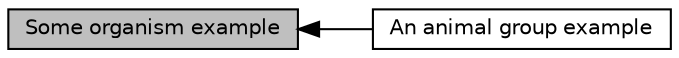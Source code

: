 digraph "Some organism example"
{
  edge [fontname="Helvetica",fontsize="10",labelfontname="Helvetica",labelfontsize="10"];
  node [fontname="Helvetica",fontsize="10",shape=record];
  rankdir=LR;
  Node0 [label="Some organism example",height=0.2,width=0.4,color="black", fillcolor="grey75", style="filled", fontcolor="black"];
  Node1 [label="An animal group example",height=0.2,width=0.4,color="black", fillcolor="white", style="filled",URL="$group__animals.html",tooltip="This is a brief description to the animals group. "];
  Node0->Node1 [shape=plaintext, dir="back", style="solid"];
}
